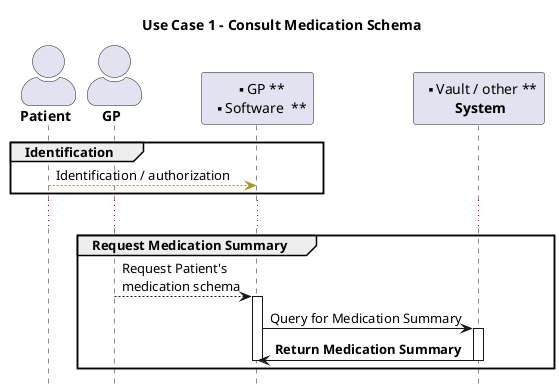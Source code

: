 @startuml
title Use Case 1 - Consult Medication Schema
skinparam actorStyle awesome

hide footbox

'!include ./style.iuml

actor "**Patient**" as P
actor "**GP**" as GP
Participant "** GP **\n**  Software  **" as GPS
Participant "** Vault / other **\n **  System  **" as V

group Identification
P -[#A92]-> GPS : Identification / authorization
end
...

group Request Medication Summary
GP --> GPS : Request Patient's\nmedication schema 
activate GPS
GPS -> V : Query for Medication Summary
activate V
GPS <- V : **Return Medication Summary**
deactivate V
deactivate GPS
end


@enduml
